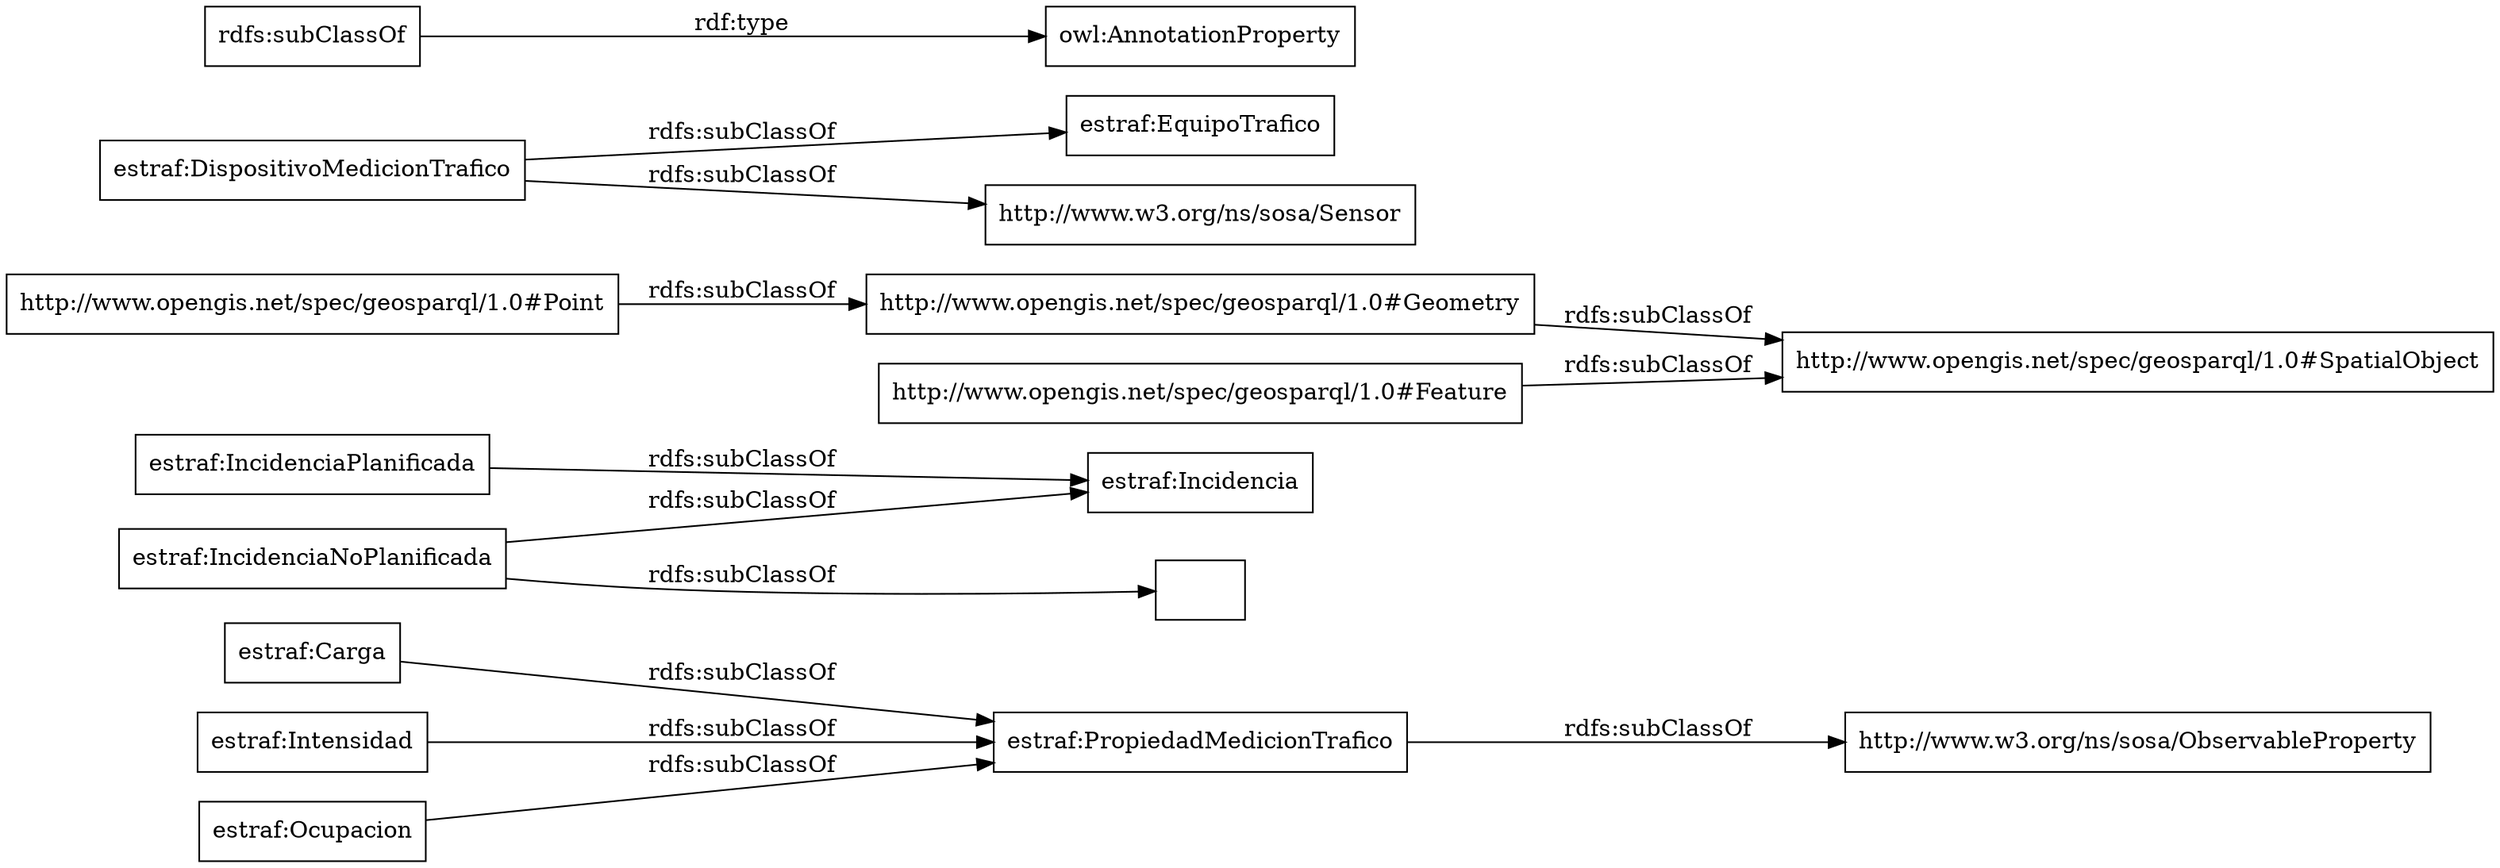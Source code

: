 digraph ar2dtool_diagram { 
rankdir=LR;
size="1000"
node [shape = rectangle, color="black"]; "estraf:Carga" "http://www.w3.org/ns/sosa/ObservableProperty" "estraf:Incidencia" "http://www.opengis.net/spec/geosparql/1.0#SpatialObject" "estraf:PropiedadMedicionTrafico" "estraf:EquipoTrafico" "estraf:DispositivoMedicionTrafico" "http://www.opengis.net/spec/geosparql/1.0#Point" "estraf:Intensidad" "http://www.opengis.net/spec/geosparql/1.0#Geometry" "estraf:IncidenciaPlanificada" "http://www.w3.org/ns/sosa/Sensor" "estraf:Ocupacion" "estraf:IncidenciaNoPlanificada" "http://www.opengis.net/spec/geosparql/1.0#Feature" ; /*classes style*/
node [shape = rectangle, color="black"]; "" ; /*literals style*/
	"http://www.opengis.net/spec/geosparql/1.0#Geometry" -> "http://www.opengis.net/spec/geosparql/1.0#SpatialObject" [ label = "rdfs:subClassOf" ];
	"estraf:Carga" -> "estraf:PropiedadMedicionTrafico" [ label = "rdfs:subClassOf" ];
	"estraf:IncidenciaNoPlanificada" -> "" [ label = "rdfs:subClassOf" ];
	"estraf:IncidenciaNoPlanificada" -> "estraf:Incidencia" [ label = "rdfs:subClassOf" ];
	"http://www.opengis.net/spec/geosparql/1.0#Point" -> "http://www.opengis.net/spec/geosparql/1.0#Geometry" [ label = "rdfs:subClassOf" ];
	"rdfs:subClassOf" -> "owl:AnnotationProperty" [ label = "rdf:type" ];
	"estraf:Ocupacion" -> "estraf:PropiedadMedicionTrafico" [ label = "rdfs:subClassOf" ];
	"estraf:IncidenciaPlanificada" -> "estraf:Incidencia" [ label = "rdfs:subClassOf" ];
	"http://www.opengis.net/spec/geosparql/1.0#Feature" -> "http://www.opengis.net/spec/geosparql/1.0#SpatialObject" [ label = "rdfs:subClassOf" ];
	"estraf:PropiedadMedicionTrafico" -> "http://www.w3.org/ns/sosa/ObservableProperty" [ label = "rdfs:subClassOf" ];
	"estraf:DispositivoMedicionTrafico" -> "http://www.w3.org/ns/sosa/Sensor" [ label = "rdfs:subClassOf" ];
	"estraf:DispositivoMedicionTrafico" -> "estraf:EquipoTrafico" [ label = "rdfs:subClassOf" ];
	"estraf:Intensidad" -> "estraf:PropiedadMedicionTrafico" [ label = "rdfs:subClassOf" ];

}
